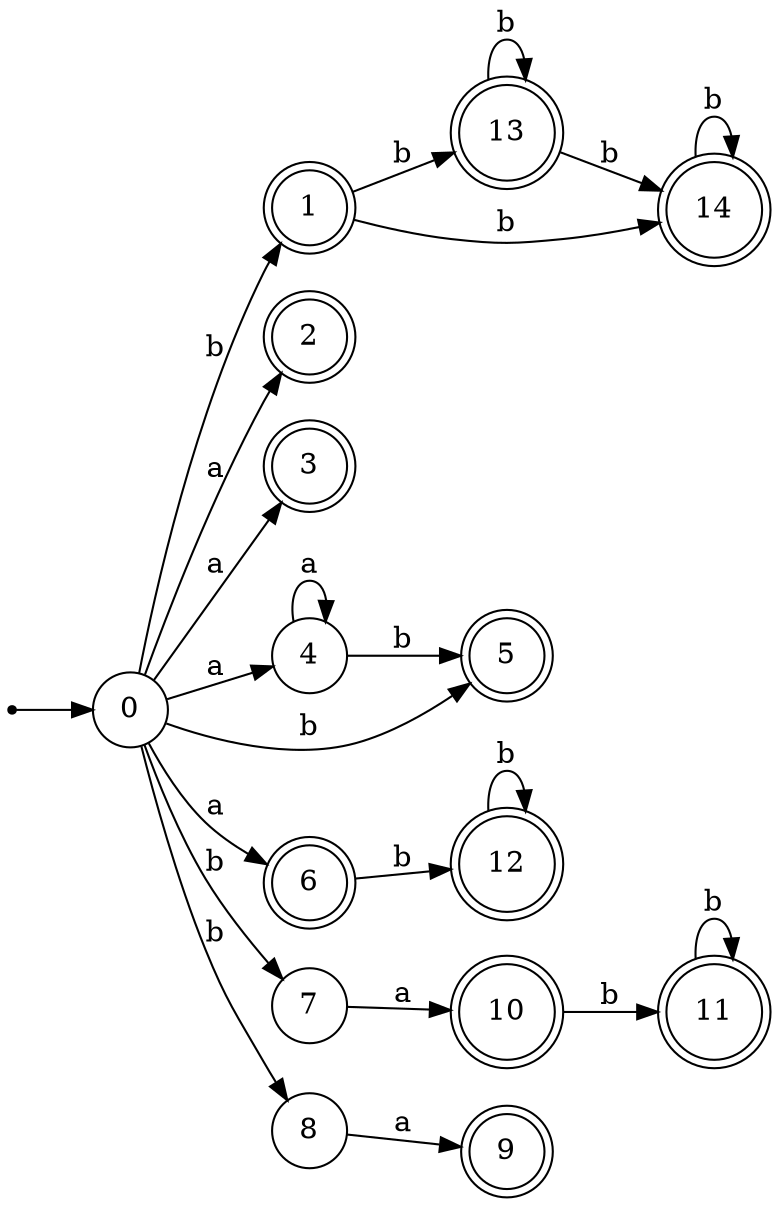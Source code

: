digraph finite_state_machine {
rankdir=LR;
size="20,20";
node [shape = point]; "dummy0"
node [shape = circle]; "0";
"dummy0" -> "0";
node [shape = doublecircle]; "1";node [shape = doublecircle]; "2";node [shape = doublecircle]; "3";node [shape = circle]; "4";
node [shape = doublecircle]; "5";node [shape = doublecircle]; "6";node [shape = circle]; "7";
node [shape = circle]; "8";
node [shape = doublecircle]; "9";node [shape = doublecircle]; "10";node [shape = doublecircle]; "11";node [shape = doublecircle]; "12";node [shape = doublecircle]; "13";node [shape = doublecircle]; "14";"0" -> "8" [label = "b"];
 "0" -> "1" [label = "b"];
 "0" -> "5" [label = "b"];
 "0" -> "7" [label = "b"];
 "0" -> "2" [label = "a"];
 "0" -> "3" [label = "a"];
 "0" -> "4" [label = "a"];
 "0" -> "6" [label = "a"];
 "8" -> "9" [label = "a"];
 "7" -> "10" [label = "a"];
 "10" -> "11" [label = "b"];
 "11" -> "11" [label = "b"];
 "6" -> "12" [label = "b"];
 "12" -> "12" [label = "b"];
 "4" -> "4" [label = "a"];
 "4" -> "5" [label = "b"];
 "1" -> "13" [label = "b"];
 "1" -> "14" [label = "b"];
 "14" -> "14" [label = "b"];
 "13" -> "13" [label = "b"];
 "13" -> "14" [label = "b"];
 }

